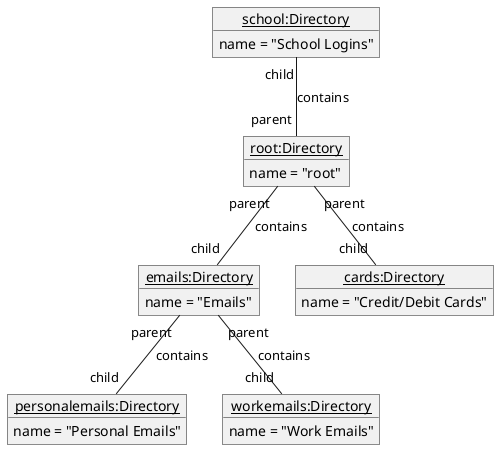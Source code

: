 @startuml

object "<u>root:Directory" as o1
o1 : name = "root"

object "<u>emails:Directory" as o2
o2 : name = "Emails"

object "<u>personalemails:Directory" as o3
o3 : name = "Personal Emails"

object "<u>workemails:Directory" as o4
o4 : name = "Work Emails"

object "<u>school:Directory" as o5
o5 : name = "School Logins"

object "<u>cards:Directory" as o6
o6 : name = "Credit/Debit Cards"

o1 "parent" -- "child" o2 : contains
o1 "parent" -up- "child" o5 : contains
o1 "parent" -- "child" o6 : contains


o2 "parent" -- "child" o3 : contains
o2 "parent" -- "child" o4 : contains

'o1 "user \n interface" -- o2 : has reference to
'o2 "owner" -- o3 : stores
'o3 "parent" -- o4 : owns

@enduml
